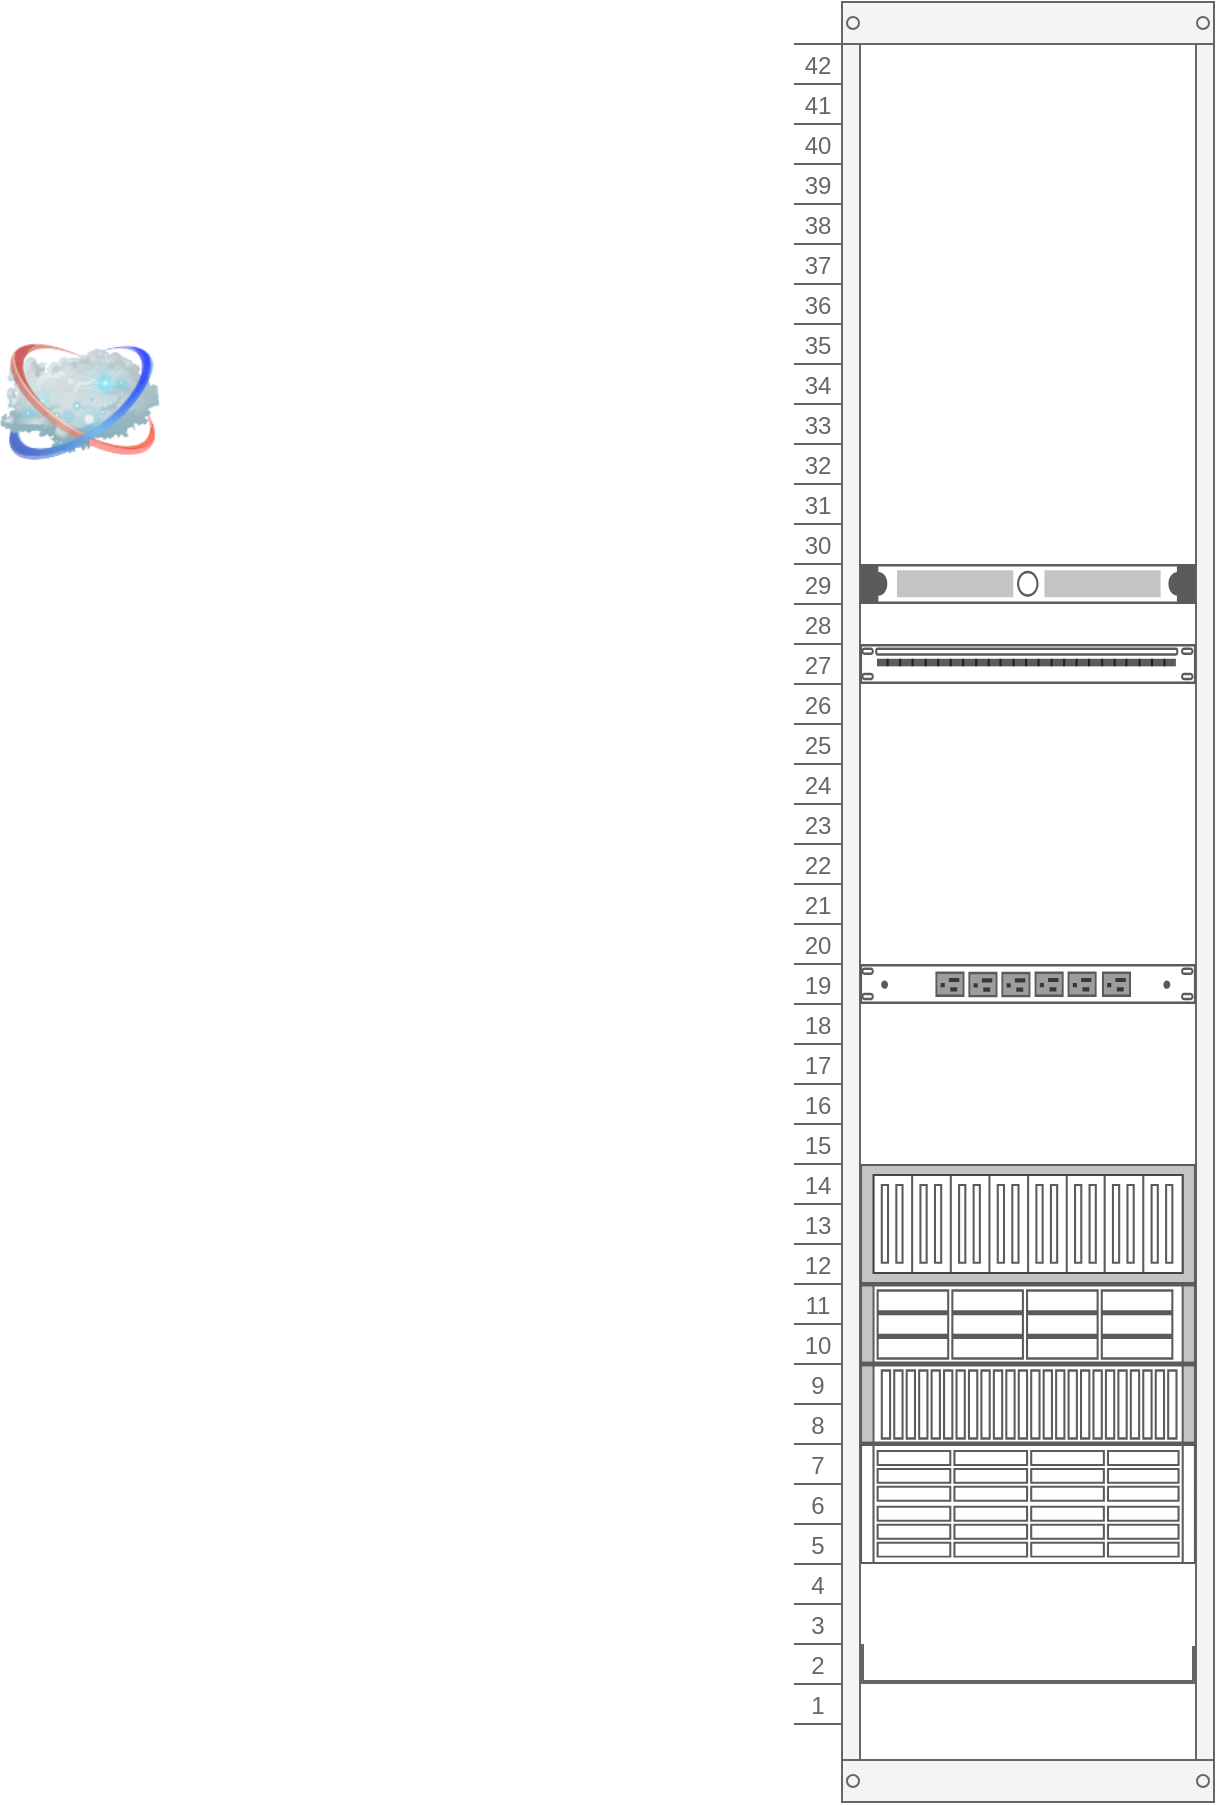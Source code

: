 <mxfile version="14.1.8" type="github">
  <diagram id="C5RBs43oDa-KdzZeNtuy" name="Page-1">
    <mxGraphModel dx="355" dy="280" grid="1" gridSize="10" guides="1" tooltips="1" connect="1" arrows="1" fold="1" page="1" pageScale="1" pageWidth="827" pageHeight="1169" math="0" shadow="0">
      <root>
        <mxCell id="WIyWlLk6GJQsqaUBKTNV-0" />
        <mxCell id="WIyWlLk6GJQsqaUBKTNV-1" parent="WIyWlLk6GJQsqaUBKTNV-0" />
        <mxCell id="GhXhIj7tI-_nkArfdzpb-0" value="" style="strokeColor=#666666;html=1;verticalLabelPosition=bottom;labelBackgroundColor=#ffffff;verticalAlign=top;outlineConnect=0;shadow=0;dashed=0;shape=mxgraph.rackGeneral.container;fillColor2=#f4f4f4;container=1;collapsible=0;childLayout=rack;allowGaps=1;marginLeft=33;marginRight=9;marginTop=21;marginBottom=22;textColor=#666666;numDisp=ascend;" vertex="1" parent="WIyWlLk6GJQsqaUBKTNV-1">
          <mxGeometry x="617" width="210" height="900" as="geometry" />
        </mxCell>
        <mxCell id="GhXhIj7tI-_nkArfdzpb-2" value="" style="strokeColor=#666666;html=1;labelPosition=right;align=left;spacingLeft=15;shadow=0;dashed=0;outlineConnect=0;shape=mxgraph.rack.general.1u_rack_server;" vertex="1" parent="GhXhIj7tI-_nkArfdzpb-0">
          <mxGeometry x="33" y="281" width="168" height="20" as="geometry" />
        </mxCell>
        <mxCell id="GhXhIj7tI-_nkArfdzpb-6" value="" style="strokeColor=#666666;html=1;labelPosition=right;align=left;spacingLeft=15;shadow=0;dashed=0;outlineConnect=0;shape=mxgraph.rack.general.cat5e_rack_mount_patch_panel_24_ports;" vertex="1" parent="GhXhIj7tI-_nkArfdzpb-0">
          <mxGeometry x="33" y="321" width="168" height="20" as="geometry" />
        </mxCell>
        <mxCell id="GhXhIj7tI-_nkArfdzpb-4" value="" style="strokeColor=#666666;html=1;labelPosition=right;align=left;spacingLeft=15;shadow=0;dashed=0;outlineConnect=0;shape=mxgraph.rack.dell.power_strip;" vertex="1" parent="GhXhIj7tI-_nkArfdzpb-0">
          <mxGeometry x="33" y="481" width="168" height="20" as="geometry" />
        </mxCell>
        <mxCell id="GhXhIj7tI-_nkArfdzpb-26" value="" style="shape=mxgraph.rack.cisco.cisco_nexus_6004_switch;html=1;labelPosition=right;align=left;spacingLeft=15;dashed=0;shadow=0;fillColor=#ffffff;" vertex="1" parent="GhXhIj7tI-_nkArfdzpb-0">
          <mxGeometry x="33" y="581" width="168" height="60" as="geometry" />
        </mxCell>
        <mxCell id="GhXhIj7tI-_nkArfdzpb-10" value="" style="shape=mxgraph.rack.cisco.cisco_physical_security_multiservice_platform_2u;html=1;labelPosition=right;align=left;spacingLeft=15;dashed=0;shadow=0;fillColor=#ffffff;" vertex="1" parent="GhXhIj7tI-_nkArfdzpb-0">
          <mxGeometry x="33" y="641" width="168" height="40" as="geometry" />
        </mxCell>
        <mxCell id="GhXhIj7tI-_nkArfdzpb-25" value="" style="shape=mxgraph.rack.cisco.cisco_ucs_c24_m3_server;html=1;labelPosition=right;align=left;spacingLeft=15;dashed=0;shadow=0;fillColor=#ffffff;" vertex="1" parent="GhXhIj7tI-_nkArfdzpb-0">
          <mxGeometry x="33" y="681" width="168" height="40" as="geometry" />
        </mxCell>
        <mxCell id="GhXhIj7tI-_nkArfdzpb-8" value="" style="shape=mxgraph.rack.oracle.sun_zfs_storage_7320;html=1;labelPosition=right;align=left;spacingLeft=15;dashed=0;shadow=0;fillColor=#ffffff;" vertex="1" parent="GhXhIj7tI-_nkArfdzpb-0">
          <mxGeometry x="33" y="721" width="168" height="60" as="geometry" />
        </mxCell>
        <mxCell id="GhXhIj7tI-_nkArfdzpb-3" value="" style="strokeColor=#666666;html=1;labelPosition=right;align=left;spacingLeft=15;shadow=0;dashed=0;outlineConnect=0;shape=mxgraph.rackGeneral.shelf;container=1;collapsible=0" vertex="1" parent="GhXhIj7tI-_nkArfdzpb-0">
          <mxGeometry x="33" y="821" width="168" height="20" as="geometry" />
        </mxCell>
        <mxCell id="GhXhIj7tI-_nkArfdzpb-7" value="" style="image;html=1;image=img/lib/clip_art/networking/Cloud_128x128.png" vertex="1" parent="WIyWlLk6GJQsqaUBKTNV-1">
          <mxGeometry x="220" y="160" width="80" height="80" as="geometry" />
        </mxCell>
      </root>
    </mxGraphModel>
  </diagram>
</mxfile>
